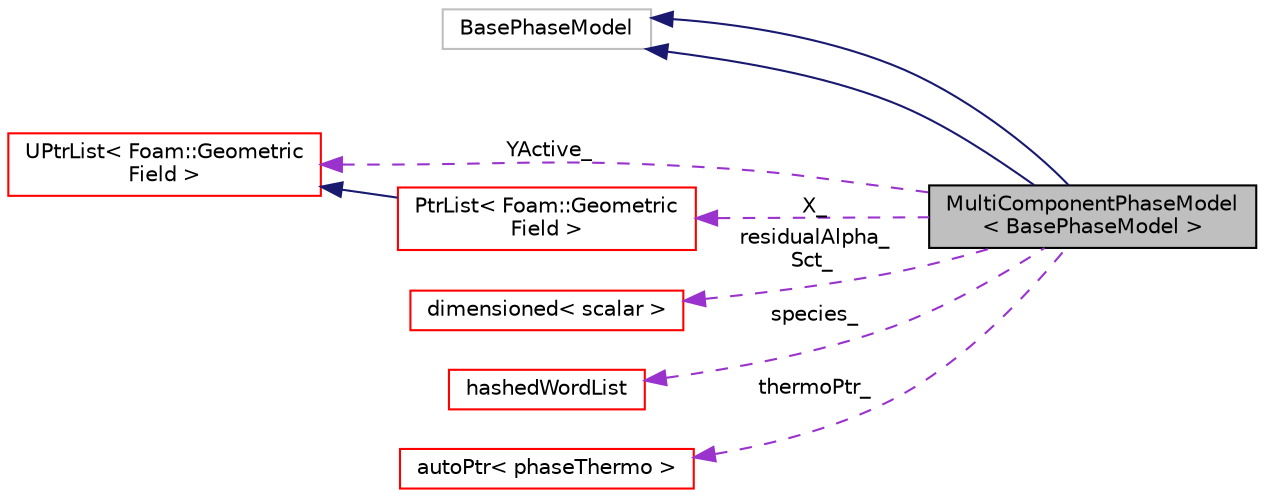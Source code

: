 digraph "MultiComponentPhaseModel&lt; BasePhaseModel &gt;"
{
  bgcolor="transparent";
  edge [fontname="Helvetica",fontsize="10",labelfontname="Helvetica",labelfontsize="10"];
  node [fontname="Helvetica",fontsize="10",shape=record];
  rankdir="LR";
  Node1 [label="MultiComponentPhaseModel\l\< BasePhaseModel \>",height=0.2,width=0.4,color="black", fillcolor="grey75", style="filled" fontcolor="black"];
  Node2 -> Node1 [dir="back",color="midnightblue",fontsize="10",style="solid",fontname="Helvetica"];
  Node2 [label="BasePhaseModel",height=0.2,width=0.4,color="grey75"];
  Node2 -> Node1 [dir="back",color="midnightblue",fontsize="10",style="solid",fontname="Helvetica"];
  Node3 -> Node1 [dir="back",color="darkorchid3",fontsize="10",style="dashed",label=" YActive_" ,fontname="Helvetica"];
  Node3 [label="UPtrList\< Foam::Geometric\lField \>",height=0.2,width=0.4,color="red",URL="$classFoam_1_1UPtrList.html"];
  Node4 -> Node1 [dir="back",color="darkorchid3",fontsize="10",style="dashed",label=" X_" ,fontname="Helvetica"];
  Node4 [label="PtrList\< Foam::Geometric\lField \>",height=0.2,width=0.4,color="red",URL="$classFoam_1_1PtrList.html"];
  Node3 -> Node4 [dir="back",color="midnightblue",fontsize="10",style="solid",fontname="Helvetica"];
  Node5 -> Node1 [dir="back",color="darkorchid3",fontsize="10",style="dashed",label=" residualAlpha_\nSct_" ,fontname="Helvetica"];
  Node5 [label="dimensioned\< scalar \>",height=0.2,width=0.4,color="red",URL="$classFoam_1_1dimensioned.html"];
  Node6 -> Node1 [dir="back",color="darkorchid3",fontsize="10",style="dashed",label=" species_" ,fontname="Helvetica"];
  Node6 [label="hashedWordList",height=0.2,width=0.4,color="red",URL="$classFoam_1_1hashedWordList.html",tooltip="A wordList with hashed named lookup, which can be faster in some situations than using the normal lis..."];
  Node7 -> Node1 [dir="back",color="darkorchid3",fontsize="10",style="dashed",label=" thermoPtr_" ,fontname="Helvetica"];
  Node7 [label="autoPtr\< phaseThermo \>",height=0.2,width=0.4,color="red",URL="$classFoam_1_1autoPtr.html"];
}
